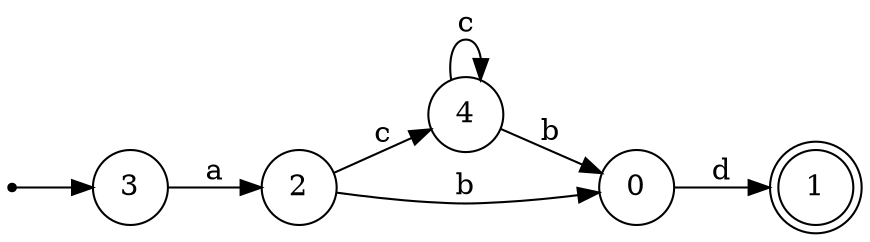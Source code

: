 digraph {
	rankdir = LR;
	size = "30,20";
	node [shape = point]; "dummy0"
	node [shape = circle]; "3"
	"dummy0" -> "3";
	node [shape = circle]; "4";
	node [shape = doublecircle]; "1";
	node [shape = circle]; "0";
	node [shape = circle]; "2";
	"3" -> "2" [label = "a"];
	"2" -> "4" [label = "c"];
	"2" -> "0" [label = "b"];
	"4" -> "4" [label = "c"];
	"4" -> "0" [label = "b"];
	"0" -> "1" [label = "d"];
}